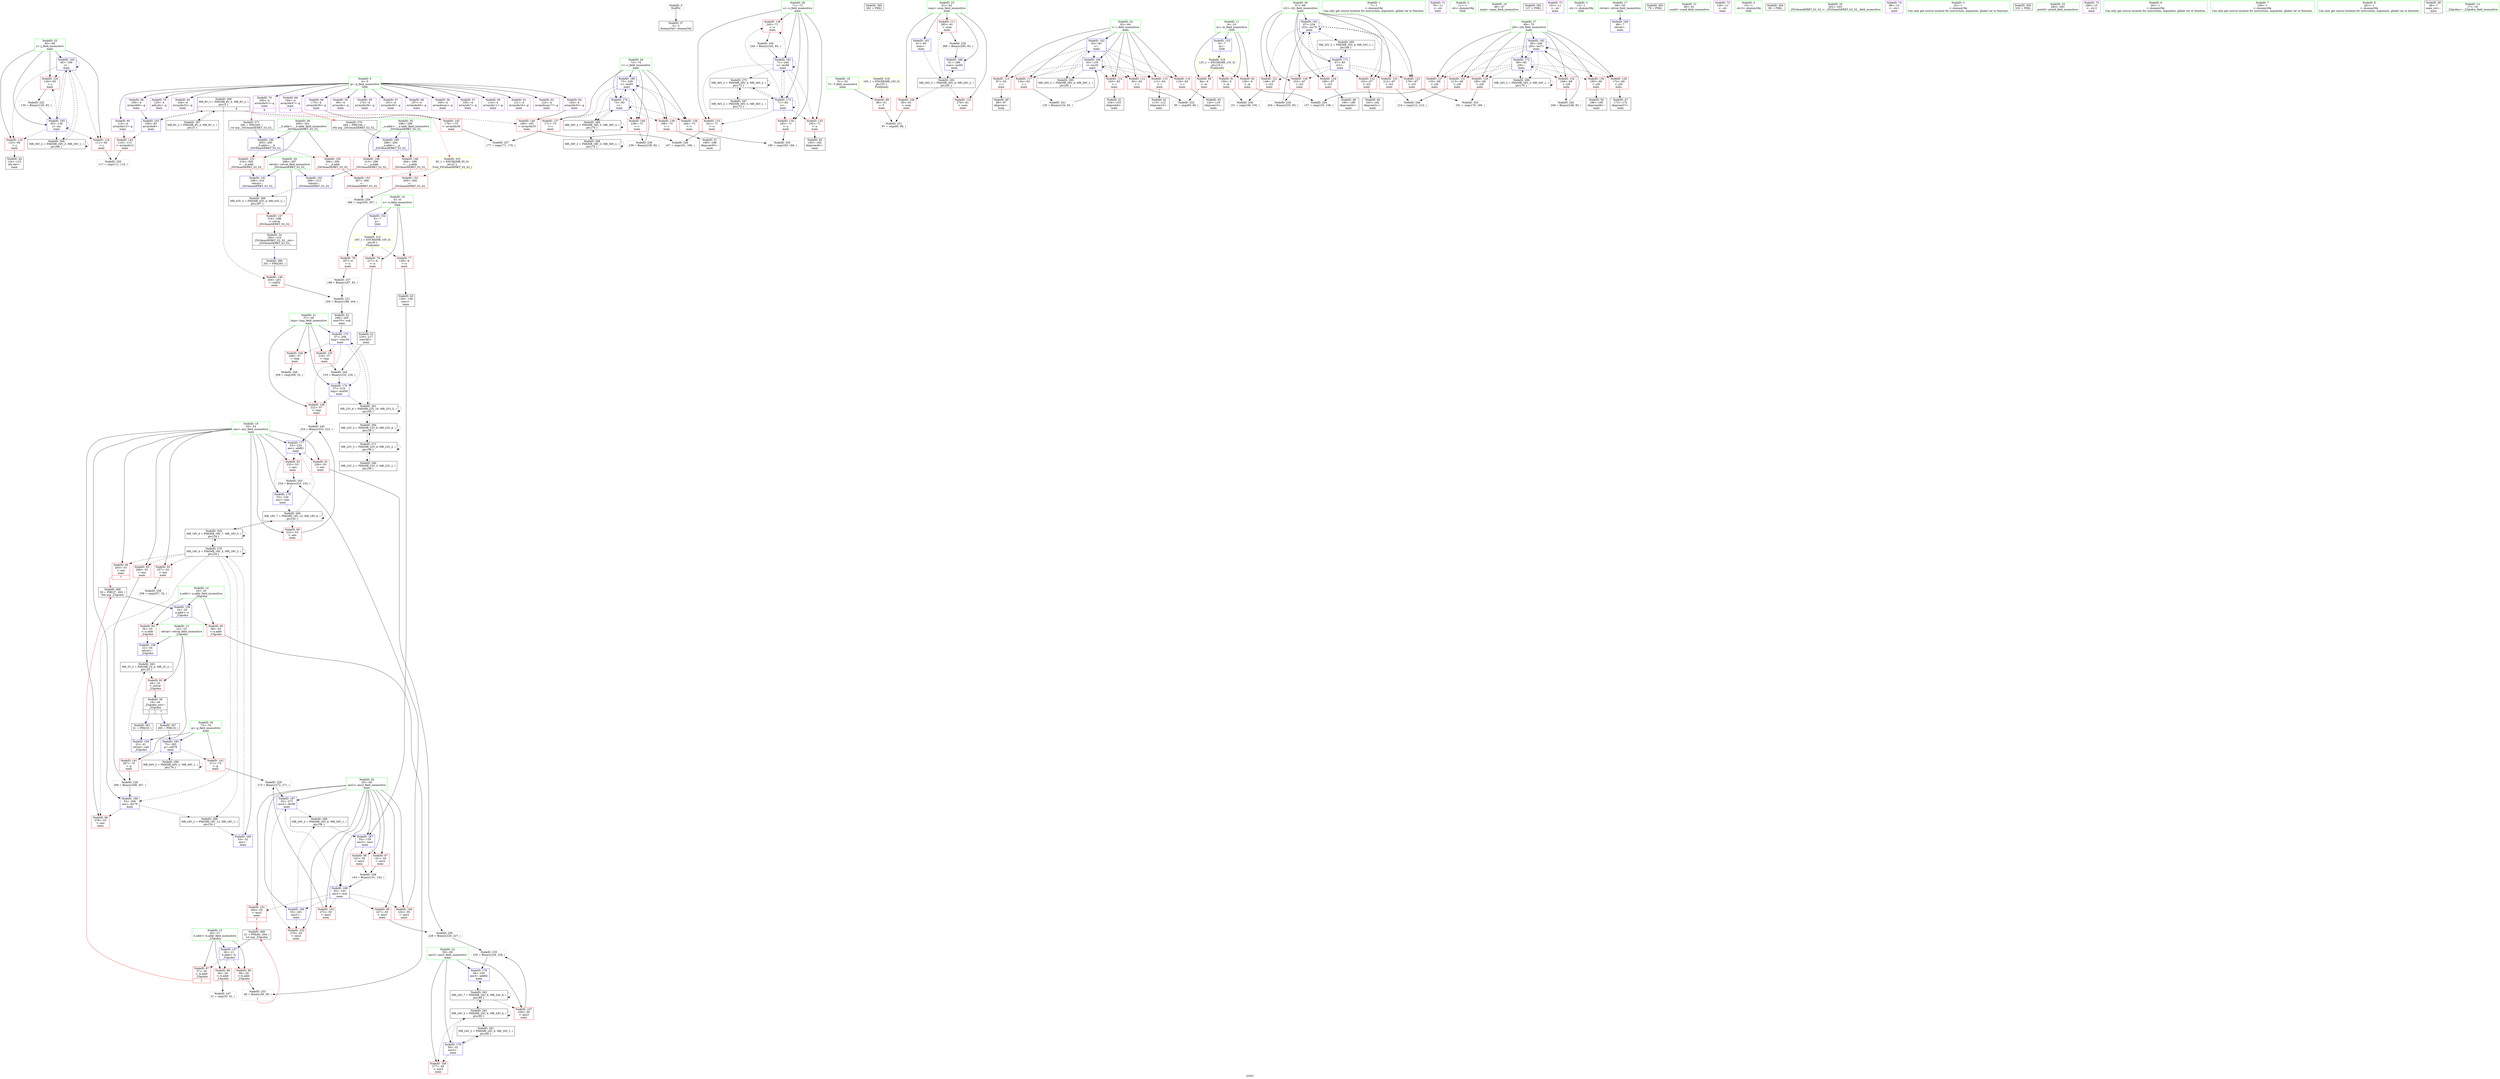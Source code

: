 digraph "SVFG" {
	label="SVFG";

	Node0x560b7581a4a0 [shape=record,color=grey,label="{NodeID: 0\nNullPtr}"];
	Node0x560b7581a4a0 -> Node0x560b75843ce0[style=solid];
	Node0x560b7584d150 [shape=record,color=blue,label="{NodeID: 180\n73\<--239\nv\<--inc65\nmain\n}"];
	Node0x560b7584d150 -> Node0x560b7584ae60[style=dashed];
	Node0x560b7584d150 -> Node0x560b7584af30[style=dashed];
	Node0x560b7584d150 -> Node0x560b7584b000[style=dashed];
	Node0x560b7584d150 -> Node0x560b7584b0d0[style=dashed];
	Node0x560b7584d150 -> Node0x560b7584cc70[style=dashed];
	Node0x560b7584d150 -> Node0x560b7584d150[style=dashed];
	Node0x560b7584d150 -> Node0x560b75866ab0[style=dashed];
	Node0x560b758446a0 [shape=record,color=red,label="{NodeID: 97\n141\<--55\n\<--ans2\nmain\n}"];
	Node0x560b758446a0 -> Node0x560b75851ae0[style=solid];
	Node0x560b7582bb90 [shape=record,color=green,label="{NodeID: 14\n24\<--25\na.addr\<--a.addr_field_insensitive\n_Z3gcdxx\n}"];
	Node0x560b7582bb90 -> Node0x560b75847330[style=solid];
	Node0x560b7582bb90 -> Node0x560b75847400[style=solid];
	Node0x560b7582bb90 -> Node0x560b7584bdd0[style=solid];
	Node0x560b75592e50 [shape=record,color=black,label="{NodeID: 360\n281 = PHI()\n}"];
	Node0x560b75845200 [shape=record,color=red,label="{NodeID: 111\n285\<--61\n\<--num\nmain\n}"];
	Node0x560b75845200 -> Node0x560b75850ee0[style=solid];
	Node0x560b75843610 [shape=record,color=green,label="{NodeID: 28\n71\<--72\nu\<--u_field_insensitive\nmain\n}"];
	Node0x560b75843610 -> Node0x560b7584ab20[style=solid];
	Node0x560b75843610 -> Node0x560b7584abf0[style=solid];
	Node0x560b75843610 -> Node0x560b7584acc0[style=solid];
	Node0x560b75843610 -> Node0x560b7584ad90[style=solid];
	Node0x560b75843610 -> Node0x560b7584cba0[style=solid];
	Node0x560b75843610 -> Node0x560b7584d220[style=solid];
	Node0x560b758683b0 [shape=record,color=black,label="{NodeID: 291\nMR_24V_2 = PHI(MR_24V_4, MR_24V_1, )\npts\{60 \}\n}"];
	Node0x560b758683b0 -> Node0x560b7584c930[style=dashed];
	Node0x560b7584a4a0 [shape=record,color=red,label="{NodeID: 125\n212\<--67\n\<--i22\nmain\n}"];
	Node0x560b7584a4a0 -> Node0x560b758526e0[style=solid];
	Node0x560b758440f0 [shape=record,color=black,label="{NodeID: 42\n113\<--112\nidxprom10\<--\nmain\n}"];
	Node0x560b7584b000 [shape=record,color=red,label="{NodeID: 139\n198\<--73\n\<--v\nmain\n}"];
	Node0x560b7584b000 -> Node0x560b75845860[style=solid];
	Node0x560b75845c70 [shape=record,color=purple,label="{NodeID: 56\n100\<--4\narraydecay\<--g\nmain\n}"];
	Node0x560b758517e0 [shape=record,color=grey,label="{NodeID: 236\n228 = Binary(226, 227, )\n}"];
	Node0x560b758517e0 -> Node0x560b75851660[style=solid];
	Node0x560b7584bb60 [shape=record,color=red,label="{NodeID: 153\n307\<--306\n\<--\n_ZSt3maxIiERKT_S2_S2_\n}"];
	Node0x560b7584bb60 -> Node0x560b758494c0[style=solid];
	Node0x560b758467d0 [shape=record,color=purple,label="{NodeID: 70\n200\<--4\narrayidx51\<--g\nmain\n|{<s0>6}}"];
	Node0x560b758467d0:s0 -> Node0x560b75885880[style=solid,color=red];
	Node0x560b75870d90 [shape=record,color=yellow,style=double,label="{NodeID: 333\n8V_1 = ENCHI(MR_8V_0)\npts\{5 \}\nFun[_ZSt3maxIiERKT_S2_S2_]}"];
	Node0x560b75870d90 -> Node0x560b7584ba90[style=dashed];
	Node0x560b75870d90 -> Node0x560b7584bb60[style=dashed];
	Node0x560b75852ce0 [shape=record,color=grey,label="{NodeID: 250\n117 = cmp(111, 116, )\n}"];
	Node0x560b7584c6c0 [shape=record,color=blue,label="{NodeID: 167\n55\<--139\nans2\<--conv\nmain\n}"];
	Node0x560b7584c6c0 -> Node0x560b758446a0[style=dashed];
	Node0x560b7584c6c0 -> Node0x560b75844770[style=dashed];
	Node0x560b7584c6c0 -> Node0x560b7584c790[style=dashed];
	Node0x560b75847330 [shape=record,color=red,label="{NodeID: 84\n34\<--24\n\<--a.addr\n_Z3gcdxx\n}"];
	Node0x560b75847330 -> Node0x560b7584bf70[style=solid];
	Node0x560b7582bdd0 [shape=record,color=green,label="{NodeID: 1\n7\<--1\n\<--dummyObj\nCan only get source location for instruction, argument, global var or function.}"];
	Node0x560b7584d220 [shape=record,color=blue,label="{NodeID: 181\n71\<--244\nu\<--inc68\nmain\n}"];
	Node0x560b7584d220 -> Node0x560b7584ab20[style=dashed];
	Node0x560b7584d220 -> Node0x560b7584abf0[style=dashed];
	Node0x560b7584d220 -> Node0x560b7584acc0[style=dashed];
	Node0x560b7584d220 -> Node0x560b7584ad90[style=dashed];
	Node0x560b7584d220 -> Node0x560b7584cba0[style=dashed];
	Node0x560b7584d220 -> Node0x560b7584d220[style=dashed];
	Node0x560b7584d220 -> Node0x560b758633b0[style=dashed];
	Node0x560b75844770 [shape=record,color=red,label="{NodeID: 98\n142\<--55\n\<--ans2\nmain\n}"];
	Node0x560b75844770 -> Node0x560b75851ae0[style=solid];
	Node0x560b7582d5f0 [shape=record,color=green,label="{NodeID: 15\n26\<--27\nb.addr\<--b.addr_field_insensitive\n_Z3gcdxx\n}"];
	Node0x560b7582d5f0 -> Node0x560b758474d0[style=solid];
	Node0x560b7582d5f0 -> Node0x560b758475a0[style=solid];
	Node0x560b7582d5f0 -> Node0x560b75847670[style=solid];
	Node0x560b7582d5f0 -> Node0x560b7584bea0[style=solid];
	Node0x560b75884bb0 [shape=record,color=black,label="{NodeID: 361\n41 = PHI(19, )\n}"];
	Node0x560b75884bb0 -> Node0x560b7584c040[style=solid];
	Node0x560b758452d0 [shape=record,color=red,label="{NodeID: 112\n93\<--63\n\<--i\nmain\n}"];
	Node0x560b758452d0 -> Node0x560b75852fe0[style=solid];
	Node0x560b758436a0 [shape=record,color=green,label="{NodeID: 29\n73\<--74\nv\<--v_field_insensitive\nmain\n}"];
	Node0x560b758436a0 -> Node0x560b7584ae60[style=solid];
	Node0x560b758436a0 -> Node0x560b7584af30[style=solid];
	Node0x560b758436a0 -> Node0x560b7584b000[style=solid];
	Node0x560b758436a0 -> Node0x560b7584b0d0[style=solid];
	Node0x560b758436a0 -> Node0x560b7584cc70[style=solid];
	Node0x560b758436a0 -> Node0x560b7584d150[style=solid];
	Node0x560b758688b0 [shape=record,color=black,label="{NodeID: 292\nMR_26V_3 = PHI(MR_26V_4, MR_26V_2, )\npts\{62 \}\n}"];
	Node0x560b758688b0 -> Node0x560b75845060[style=dashed];
	Node0x560b758688b0 -> Node0x560b75845130[style=dashed];
	Node0x560b758688b0 -> Node0x560b75845200[style=dashed];
	Node0x560b758688b0 -> Node0x560b7584d7d0[style=dashed];
	Node0x560b7584a570 [shape=record,color=red,label="{NodeID: 126\n253\<--67\n\<--i22\nmain\n}"];
	Node0x560b7584a570 -> Node0x560b758514e0[style=solid];
	Node0x560b758441c0 [shape=record,color=black,label="{NodeID: 43\n120\<--119\nidxprom15\<--\nmain\n}"];
	Node0x560b7584b0d0 [shape=record,color=red,label="{NodeID: 140\n238\<--73\n\<--v\nmain\n}"];
	Node0x560b7584b0d0 -> Node0x560b75851c60[style=solid];
	Node0x560b75845d40 [shape=record,color=purple,label="{NodeID: 57\n105\<--4\narrayidx7\<--g\nmain\n}"];
	Node0x560b75851960 [shape=record,color=grey,label="{NodeID: 237\n188 = Binary(187, 83, )\n}"];
	Node0x560b75851960 -> Node0x560b75851060[style=solid];
	Node0x560b7584bc30 [shape=record,color=blue,label="{NodeID: 154\n6\<--7\nn\<--\nGlob }"];
	Node0x560b7584bc30 -> Node0x560b7586f5a0[style=dashed];
	Node0x560b758468a0 [shape=record,color=purple,label="{NodeID: 71\n78\<--11\n\<--.str\nmain\n}"];
	Node0x560b75852e60 [shape=record,color=grey,label="{NodeID: 251\n87 = cmp(85, 86, )\n}"];
	Node0x560b7584c790 [shape=record,color=blue,label="{NodeID: 168\n55\<--143\nans2\<--mul\nmain\n}"];
	Node0x560b7584c790 -> Node0x560b75844840[style=dashed];
	Node0x560b7584c790 -> Node0x560b75844910[style=dashed];
	Node0x560b7584c790 -> Node0x560b758449e0[style=dashed];
	Node0x560b7584c790 -> Node0x560b75844ab0[style=dashed];
	Node0x560b7584c790 -> Node0x560b7584d490[style=dashed];
	Node0x560b7584c790 -> Node0x560b7584d700[style=dashed];
	Node0x560b75847400 [shape=record,color=red,label="{NodeID: 85\n38\<--24\n\<--a.addr\n_Z3gcdxx\n}"];
	Node0x560b75847400 -> Node0x560b75851360[style=solid];
	Node0x560b7582cf00 [shape=record,color=green,label="{NodeID: 2\n11\<--1\n.str\<--dummyObj\nGlob }"];
	Node0x560b7585fdb0 [shape=record,color=black,label="{NodeID: 265\nMR_2V_3 = PHI(MR_2V_4, MR_2V_2, )\npts\{23 \}\n}"];
	Node0x560b7585fdb0 -> Node0x560b75847260[style=dashed];
	Node0x560b7584d2f0 [shape=record,color=blue,label="{NodeID: 182\n69\<--249\nj26\<--inc71\nmain\n}"];
	Node0x560b7584d2f0 -> Node0x560b7584a640[style=dashed];
	Node0x560b7584d2f0 -> Node0x560b7584a710[style=dashed];
	Node0x560b7584d2f0 -> Node0x560b7584a7e0[style=dashed];
	Node0x560b7584d2f0 -> Node0x560b7584a8b0[style=dashed];
	Node0x560b7584d2f0 -> Node0x560b7584a980[style=dashed];
	Node0x560b7584d2f0 -> Node0x560b7584aa50[style=dashed];
	Node0x560b7584d2f0 -> Node0x560b7584cad0[style=dashed];
	Node0x560b7584d2f0 -> Node0x560b7584d2f0[style=dashed];
	Node0x560b7584d2f0 -> Node0x560b75869cb0[style=dashed];
	Node0x560b75844840 [shape=record,color=red,label="{NodeID: 99\n227\<--55\n\<--ans2\nmain\n}"];
	Node0x560b75844840 -> Node0x560b758517e0[style=solid];
	Node0x560b7582d6c0 [shape=record,color=green,label="{NodeID: 16\n46\<--47\nmain\<--main_field_insensitive\n}"];
	Node0x560b75884da0 [shape=record,color=black,label="{NodeID: 362\n127 = PHI()\n}"];
	Node0x560b758453a0 [shape=record,color=red,label="{NodeID: 113\n97\<--63\n\<--i\nmain\n}"];
	Node0x560b758453a0 -> Node0x560b75843f50[style=solid];
	Node0x560b75843730 [shape=record,color=green,label="{NodeID: 30\n75\<--76\ng\<--g_field_insensitive\nmain\n}"];
	Node0x560b75843730 -> Node0x560b7584b1a0[style=solid];
	Node0x560b75843730 -> Node0x560b7584b270[style=solid];
	Node0x560b75843730 -> Node0x560b7584d560[style=solid];
	Node0x560b75868db0 [shape=record,color=black,label="{NodeID: 293\nMR_28V_2 = PHI(MR_28V_4, MR_28V_1, )\npts\{64 \}\n}"];
	Node0x560b75868db0 -> Node0x560b7584c2b0[style=dashed];
	Node0x560b7584a640 [shape=record,color=red,label="{NodeID: 127\n155\<--69\n\<--j26\nmain\n}"];
	Node0x560b7584a640 -> Node0x560b75848d40[style=solid];
	Node0x560b75844290 [shape=record,color=black,label="{NodeID: 44\n124\<--123\nidx.ext\<--\nmain\n}"];
	Node0x560b7584b1a0 [shape=record,color=red,label="{NodeID: 141\n267\<--75\n\<--g\nmain\n}"];
	Node0x560b7584b1a0 -> Node0x560b75850be0[style=solid];
	Node0x560b75845e10 [shape=record,color=purple,label="{NodeID: 58\n106\<--4\narrayidx8\<--g\nmain\n}"];
	Node0x560b75845e10 -> Node0x560b7584c380[style=solid];
	Node0x560b75851ae0 [shape=record,color=grey,label="{NodeID: 238\n143 = Binary(141, 142, )\n}"];
	Node0x560b75851ae0 -> Node0x560b7584c790[style=solid];
	Node0x560b7584bd00 [shape=record,color=blue,label="{NodeID: 155\n9\<--7\nm\<--\nGlob }"];
	Node0x560b7584bd00 -> Node0x560b7586f680[style=dashed];
	Node0x560b75846970 [shape=record,color=purple,label="{NodeID: 72\n101\<--11\n\<--.str\nmain\n}"];
	Node0x560b75852fe0 [shape=record,color=grey,label="{NodeID: 252\n95 = cmp(93, 94, )\n}"];
	Node0x560b7584c860 [shape=record,color=blue,label="{NodeID: 169\n53\<--32\nans\<--\nmain\n}"];
	Node0x560b7584c860 -> Node0x560b758616b0[style=dashed];
	Node0x560b758474d0 [shape=record,color=red,label="{NodeID: 86\n30\<--26\n\<--b.addr\n_Z3gcdxx\n}"];
	Node0x560b758474d0 -> Node0x560b75852860[style=solid];
	Node0x560b7582b7f0 [shape=record,color=green,label="{NodeID: 3\n13\<--1\n.str.1\<--dummyObj\nGlob }"];
	Node0x560b758602b0 [shape=record,color=black,label="{NodeID: 266\nMR_43V_3 = PHI(MR_43V_4, MR_43V_2, )\npts\{297 \}\n}"];
	Node0x560b758602b0 -> Node0x560b7584b680[style=dashed];
	Node0x560b7584d3c0 [shape=record,color=blue,label="{NodeID: 183\n67\<--254\ni22\<--inc74\nmain\n}"];
	Node0x560b7584d3c0 -> Node0x560b7584a160[style=dashed];
	Node0x560b7584d3c0 -> Node0x560b7584a230[style=dashed];
	Node0x560b7584d3c0 -> Node0x560b7584a300[style=dashed];
	Node0x560b7584d3c0 -> Node0x560b7584a3d0[style=dashed];
	Node0x560b7584d3c0 -> Node0x560b7584a4a0[style=dashed];
	Node0x560b7584d3c0 -> Node0x560b7584a570[style=dashed];
	Node0x560b7584d3c0 -> Node0x560b7584d3c0[style=dashed];
	Node0x560b7584d3c0 -> Node0x560b758697b0[style=dashed];
	Node0x560b75844910 [shape=record,color=red,label="{NodeID: 100\n232\<--55\n\<--ans2\nmain\n}"];
	Node0x560b75844910 -> Node0x560b75852260[style=solid];
	Node0x560b7582d790 [shape=record,color=green,label="{NodeID: 17\n49\<--50\nretval\<--retval_field_insensitive\nmain\n}"];
	Node0x560b7582d790 -> Node0x560b7584c110[style=solid];
	Node0x560b75884e70 [shape=record,color=black,label="{NodeID: 363\n79 = PHI()\n}"];
	Node0x560b75845470 [shape=record,color=red,label="{NodeID: 114\n103\<--63\n\<--i\nmain\n}"];
	Node0x560b75845470 -> Node0x560b75844020[style=solid];
	Node0x560b75843800 [shape=record,color=green,label="{NodeID: 31\n80\<--81\nscanf\<--scanf_field_insensitive\n}"];
	Node0x560b758692b0 [shape=record,color=black,label="{NodeID: 294\nMR_30V_2 = PHI(MR_30V_3, MR_30V_1, )\npts\{66 \}\n}"];
	Node0x560b758692b0 -> Node0x560b7584c450[style=dashed];
	Node0x560b758692b0 -> Node0x560b758692b0[style=dashed];
	Node0x560b7584a710 [shape=record,color=red,label="{NodeID: 128\n172\<--69\n\<--j26\nmain\n}"];
	Node0x560b7584a710 -> Node0x560b75844500[style=solid];
	Node0x560b75844360 [shape=record,color=black,label="{NodeID: 45\n139\<--138\nconv\<--\nmain\n}"];
	Node0x560b75844360 -> Node0x560b7584c6c0[style=solid];
	Node0x560b7586d8b0 [shape=record,color=black,label="{NodeID: 308\nMR_8V_3 = PHI(MR_8V_4, MR_8V_2, )\npts\{5 \}\n|{|<s5>6}}"];
	Node0x560b7586d8b0 -> Node0x560b7584b410[style=dashed];
	Node0x560b7586d8b0 -> Node0x560b7584b4e0[style=dashed];
	Node0x560b7586d8b0 -> Node0x560b7584b5b0[style=dashed];
	Node0x560b7586d8b0 -> Node0x560b7584c380[style=dashed];
	Node0x560b7586d8b0 -> Node0x560b75866fb0[style=dashed];
	Node0x560b7586d8b0:s5 -> Node0x560b75870d90[style=dashed,color=red];
	Node0x560b7584b270 [shape=record,color=red,label="{NodeID: 142\n271\<--75\n\<--g\nmain\n}"];
	Node0x560b7584b270 -> Node0x560b75850d60[style=solid];
	Node0x560b75845ee0 [shape=record,color=purple,label="{NodeID: 59\n114\<--4\narrayidx11\<--g\nmain\n}"];
	Node0x560b75851c60 [shape=record,color=grey,label="{NodeID: 239\n239 = Binary(238, 83, )\n}"];
	Node0x560b75851c60 -> Node0x560b7584d150[style=solid];
	Node0x560b7584bdd0 [shape=record,color=blue,label="{NodeID: 156\n24\<--20\na.addr\<--a\n_Z3gcdxx\n}"];
	Node0x560b7584bdd0 -> Node0x560b75847330[style=dashed];
	Node0x560b7584bdd0 -> Node0x560b75847400[style=dashed];
	Node0x560b75846a40 [shape=record,color=purple,label="{NodeID: 73\n126\<--11\n\<--.str\nmain\n}"];
	Node0x560b75853160 [shape=record,color=grey,label="{NodeID: 253\n181 = cmp(179, 180, )\n}"];
	Node0x560b7584c930 [shape=record,color=blue,label="{NodeID: 170\n59\<--32\nans3\<--\nmain\n}"];
	Node0x560b7584c930 -> Node0x560b75844f90[style=dashed];
	Node0x560b7584c930 -> Node0x560b75865bb0[style=dashed];
	Node0x560b7584c930 -> Node0x560b758683b0[style=dashed];
	Node0x560b758475a0 [shape=record,color=red,label="{NodeID: 87\n37\<--26\n\<--b.addr\n_Z3gcdxx\n|{<s0>1}}"];
	Node0x560b758475a0:s0 -> Node0x560b758853e0[style=solid,color=red];
	Node0x560b7582be90 [shape=record,color=green,label="{NodeID: 4\n15\<--1\n.str.2\<--dummyObj\nGlob }"];
	Node0x560b7584d490 [shape=record,color=blue,label="{NodeID: 184\n55\<--261\nans2\<--\nmain\n}"];
	Node0x560b7584d490 -> Node0x560b75844b80[style=dashed];
	Node0x560b7584d490 -> Node0x560b758679b0[style=dashed];
	Node0x560b758449e0 [shape=record,color=red,label="{NodeID: 101\n264\<--55\n\<--ans2\nmain\n|{<s0>7}}"];
	Node0x560b758449e0:s0 -> Node0x560b758855f0[style=solid,color=red];
	Node0x560b7582e190 [shape=record,color=green,label="{NodeID: 18\n51\<--52\nT\<--T_field_insensitive\nmain\n}"];
	Node0x560b7582e190 -> Node0x560b75847740[style=solid];
	Node0x560b75884f40 [shape=record,color=black,label="{NodeID: 364\n90 = PHI()\n}"];
	Node0x560b75845540 [shape=record,color=red,label="{NodeID: 115\n112\<--63\n\<--i\nmain\n}"];
	Node0x560b75845540 -> Node0x560b758440f0[style=solid];
	Node0x560b758438d0 [shape=record,color=green,label="{NodeID: 32\n202\<--203\n_ZSt3maxIiERKT_S2_S2_\<--_ZSt3maxIiERKT_S2_S2__field_insensitive\n}"];
	Node0x560b758697b0 [shape=record,color=black,label="{NodeID: 295\nMR_32V_2 = PHI(MR_32V_4, MR_32V_1, )\npts\{68 \}\n}"];
	Node0x560b758697b0 -> Node0x560b7584ca00[style=dashed];
	Node0x560b7584a7e0 [shape=record,color=red,label="{NodeID: 129\n180\<--69\n\<--j26\nmain\n}"];
	Node0x560b7584a7e0 -> Node0x560b75853160[style=solid];
	Node0x560b75844430 [shape=record,color=black,label="{NodeID: 46\n163\<--162\nidxprom31\<--\nmain\n}"];
	Node0x560b7584b340 [shape=record,color=red,label="{NodeID: 143\n116\<--115\n\<--arrayidx12\nmain\n}"];
	Node0x560b7584b340 -> Node0x560b75852ce0[style=solid];
	Node0x560b75845fb0 [shape=record,color=purple,label="{NodeID: 60\n115\<--4\narrayidx12\<--g\nmain\n}"];
	Node0x560b75845fb0 -> Node0x560b7584b340[style=solid];
	Node0x560b75851de0 [shape=record,color=grey,label="{NodeID: 240\n244 = Binary(243, 83, )\n}"];
	Node0x560b75851de0 -> Node0x560b7584d220[style=solid];
	Node0x560b7584bea0 [shape=record,color=blue,label="{NodeID: 157\n26\<--21\nb.addr\<--b\n_Z3gcdxx\n}"];
	Node0x560b7584bea0 -> Node0x560b758474d0[style=dashed];
	Node0x560b7584bea0 -> Node0x560b758475a0[style=dashed];
	Node0x560b7584bea0 -> Node0x560b75847670[style=dashed];
	Node0x560b75846b10 [shape=record,color=purple,label="{NodeID: 74\n89\<--13\n\<--.str.1\nmain\n}"];
	Node0x560b75848d40 [shape=record,color=grey,label="{NodeID: 254\n157 = cmp(155, 156, )\n}"];
	Node0x560b7584ca00 [shape=record,color=blue,label="{NodeID: 171\n67\<--83\ni22\<--\nmain\n}"];
	Node0x560b7584ca00 -> Node0x560b7584a160[style=dashed];
	Node0x560b7584ca00 -> Node0x560b7584a230[style=dashed];
	Node0x560b7584ca00 -> Node0x560b7584a300[style=dashed];
	Node0x560b7584ca00 -> Node0x560b7584a3d0[style=dashed];
	Node0x560b7584ca00 -> Node0x560b7584a4a0[style=dashed];
	Node0x560b7584ca00 -> Node0x560b7584a570[style=dashed];
	Node0x560b7584ca00 -> Node0x560b7584d3c0[style=dashed];
	Node0x560b7584ca00 -> Node0x560b758697b0[style=dashed];
	Node0x560b75847670 [shape=record,color=red,label="{NodeID: 88\n39\<--26\n\<--b.addr\n_Z3gcdxx\n}"];
	Node0x560b75847670 -> Node0x560b75851360[style=solid];
	Node0x560b7582bf20 [shape=record,color=green,label="{NodeID: 5\n32\<--1\n\<--dummyObj\nCan only get source location for instruction, argument, global var or function.}"];
	Node0x560b7584d560 [shape=record,color=blue,label="{NodeID: 185\n75\<--265\ng\<--call78\nmain\n}"];
	Node0x560b7584d560 -> Node0x560b7584b1a0[style=dashed];
	Node0x560b7584d560 -> Node0x560b7584b270[style=dashed];
	Node0x560b7584d560 -> Node0x560b7586abb0[style=dashed];
	Node0x560b75844ab0 [shape=record,color=red,label="{NodeID: 102\n272\<--55\n\<--ans2\nmain\n}"];
	Node0x560b75844ab0 -> Node0x560b75850d60[style=solid];
	Node0x560b7582e260 [shape=record,color=green,label="{NodeID: 19\n53\<--54\nans\<--ans_field_insensitive\nmain\n}"];
	Node0x560b7582e260 -> Node0x560b75847810[style=solid];
	Node0x560b7582e260 -> Node0x560b758478e0[style=solid];
	Node0x560b7582e260 -> Node0x560b758479b0[style=solid];
	Node0x560b7582e260 -> Node0x560b75847a80[style=solid];
	Node0x560b7582e260 -> Node0x560b75847b50[style=solid];
	Node0x560b7582e260 -> Node0x560b75847c20[style=solid];
	Node0x560b7582e260 -> Node0x560b758445d0[style=solid];
	Node0x560b7582e260 -> Node0x560b7584c860[style=solid];
	Node0x560b7582e260 -> Node0x560b7584cee0[style=solid];
	Node0x560b7582e260 -> Node0x560b7584d080[style=solid];
	Node0x560b7582e260 -> Node0x560b7584d630[style=solid];
	Node0x560b75885010 [shape=record,color=black,label="{NodeID: 365\n102 = PHI()\n}"];
	Node0x560b75849d50 [shape=record,color=red,label="{NodeID: 116\n119\<--63\n\<--i\nmain\n}"];
	Node0x560b75849d50 -> Node0x560b758441c0[style=solid];
	Node0x560b758439a0 [shape=record,color=green,label="{NodeID: 33\n282\<--283\nprintf\<--printf_field_insensitive\n}"];
	Node0x560b75869cb0 [shape=record,color=black,label="{NodeID: 296\nMR_34V_2 = PHI(MR_34V_3, MR_34V_1, )\npts\{70 \}\n}"];
	Node0x560b75869cb0 -> Node0x560b7584cad0[style=dashed];
	Node0x560b75869cb0 -> Node0x560b75869cb0[style=dashed];
	Node0x560b7584a8b0 [shape=record,color=red,label="{NodeID: 130\n195\<--69\n\<--j26\nmain\n}"];
	Node0x560b7584a8b0 -> Node0x560b75845790[style=solid];
	Node0x560b75844500 [shape=record,color=black,label="{NodeID: 47\n173\<--172\nidxprom37\<--\nmain\n}"];
	Node0x560b7584b410 [shape=record,color=red,label="{NodeID: 144\n166\<--165\n\<--arrayidx33\nmain\n}"];
	Node0x560b7584b410 -> Node0x560b75852b60[style=solid];
	Node0x560b75846080 [shape=record,color=purple,label="{NodeID: 61\n121\<--4\narrayidx16\<--g\nmain\n}"];
	Node0x560b75851f60 [shape=record,color=grey,label="{NodeID: 241\n135 = Binary(134, 83, )\n}"];
	Node0x560b75851f60 -> Node0x560b7584c5f0[style=solid];
	Node0x560b7584bf70 [shape=record,color=blue,label="{NodeID: 158\n22\<--34\nretval\<--\n_Z3gcdxx\n}"];
	Node0x560b7584bf70 -> Node0x560b7585fdb0[style=dashed];
	Node0x560b75846be0 [shape=record,color=purple,label="{NodeID: 75\n280\<--15\n\<--.str.2\nmain\n}"];
	Node0x560b75848ec0 [shape=record,color=grey,label="{NodeID: 255\n185 = cmp(183, 184, )\n}"];
	Node0x560b7584cad0 [shape=record,color=blue,label="{NodeID: 172\n69\<--83\nj26\<--\nmain\n}"];
	Node0x560b7584cad0 -> Node0x560b7584a640[style=dashed];
	Node0x560b7584cad0 -> Node0x560b7584a710[style=dashed];
	Node0x560b7584cad0 -> Node0x560b7584a7e0[style=dashed];
	Node0x560b7584cad0 -> Node0x560b7584a8b0[style=dashed];
	Node0x560b7584cad0 -> Node0x560b7584a980[style=dashed];
	Node0x560b7584cad0 -> Node0x560b7584aa50[style=dashed];
	Node0x560b7584cad0 -> Node0x560b7584cad0[style=dashed];
	Node0x560b7584cad0 -> Node0x560b7584d2f0[style=dashed];
	Node0x560b7584cad0 -> Node0x560b75869cb0[style=dashed];
	Node0x560b75847740 [shape=record,color=red,label="{NodeID: 89\n86\<--51\n\<--T\nmain\n}"];
	Node0x560b75847740 -> Node0x560b75852e60[style=solid];
	Node0x560b7582eb40 [shape=record,color=green,label="{NodeID: 6\n83\<--1\n\<--dummyObj\nCan only get source location for instruction, argument, global var or function.}"];
	Node0x560b7584d630 [shape=record,color=blue,label="{NodeID: 186\n53\<--269\nans\<--div79\nmain\n}"];
	Node0x560b7584d630 -> Node0x560b758445d0[style=dashed];
	Node0x560b7584d630 -> Node0x560b758674b0[style=dashed];
	Node0x560b75844b80 [shape=record,color=red,label="{NodeID: 103\n279\<--55\n\<--ans2\nmain\n}"];
	Node0x560b7582e330 [shape=record,color=green,label="{NodeID: 20\n55\<--56\nans2\<--ans2_field_insensitive\nmain\n}"];
	Node0x560b7582e330 -> Node0x560b758446a0[style=solid];
	Node0x560b7582e330 -> Node0x560b75844770[style=solid];
	Node0x560b7582e330 -> Node0x560b75844840[style=solid];
	Node0x560b7582e330 -> Node0x560b75844910[style=solid];
	Node0x560b7582e330 -> Node0x560b758449e0[style=solid];
	Node0x560b7582e330 -> Node0x560b75844ab0[style=solid];
	Node0x560b7582e330 -> Node0x560b75844b80[style=solid];
	Node0x560b7582e330 -> Node0x560b7584c6c0[style=solid];
	Node0x560b7582e330 -> Node0x560b7584c790[style=solid];
	Node0x560b7582e330 -> Node0x560b7584d490[style=solid];
	Node0x560b7582e330 -> Node0x560b7584d700[style=solid];
	Node0x560b758850e0 [shape=record,color=black,label="{NodeID: 366\n201 = PHI(293, )\n}"];
	Node0x560b758850e0 -> Node0x560b7584b5b0[style=solid];
	Node0x560b75865bb0 [shape=record,color=black,label="{NodeID: 283\nMR_24V_5 = PHI(MR_24V_6, MR_24V_4, )\npts\{60 \}\n}"];
	Node0x560b75865bb0 -> Node0x560b75844f90[style=dashed];
	Node0x560b75865bb0 -> Node0x560b7585eeb0[style=dashed];
	Node0x560b75865bb0 -> Node0x560b75865bb0[style=dashed];
	Node0x560b75865bb0 -> Node0x560b758683b0[style=dashed];
	Node0x560b75849e20 [shape=record,color=red,label="{NodeID: 117\n134\<--63\n\<--i\nmain\n}"];
	Node0x560b75849e20 -> Node0x560b75851f60[style=solid];
	Node0x560b75843a70 [shape=record,color=green,label="{NodeID: 34\n296\<--297\nretval\<--retval_field_insensitive\n_ZSt3maxIiERKT_S2_S2_\n}"];
	Node0x560b75843a70 -> Node0x560b7584b680[style=solid];
	Node0x560b75843a70 -> Node0x560b7584da40[style=solid];
	Node0x560b75843a70 -> Node0x560b75847cf0[style=solid];
	Node0x560b7586a1b0 [shape=record,color=black,label="{NodeID: 297\nMR_36V_2 = PHI(MR_36V_3, MR_36V_1, )\npts\{72 \}\n}"];
	Node0x560b7586a1b0 -> Node0x560b758633b0[style=dashed];
	Node0x560b7584a980 [shape=record,color=red,label="{NodeID: 131\n213\<--69\n\<--j26\nmain\n}"];
	Node0x560b7584a980 -> Node0x560b758526e0[style=solid];
	Node0x560b758455f0 [shape=record,color=black,label="{NodeID: 48\n190\<--189\nidxprom44\<--\nmain\n}"];
	Node0x560b75850be0 [shape=record,color=grey,label="{NodeID: 228\n269 = Binary(268, 267, )\n}"];
	Node0x560b75850be0 -> Node0x560b7584d630[style=solid];
	Node0x560b7584b4e0 [shape=record,color=red,label="{NodeID: 145\n176\<--175\n\<--arrayidx39\nmain\n}"];
	Node0x560b7584b4e0 -> Node0x560b758491c0[style=solid];
	Node0x560b75846150 [shape=record,color=purple,label="{NodeID: 62\n122\<--4\narraydecay17\<--g\nmain\n}"];
	Node0x560b758520e0 [shape=record,color=grey,label="{NodeID: 242\n249 = Binary(248, 83, )\n}"];
	Node0x560b758520e0 -> Node0x560b7584d2f0[style=solid];
	Node0x560b7584c040 [shape=record,color=blue,label="{NodeID: 159\n22\<--41\nretval\<--call\n_Z3gcdxx\n}"];
	Node0x560b7584c040 -> Node0x560b7585fdb0[style=dashed];
	Node0x560b75846cb0 [shape=record,color=purple,label="{NodeID: 76\n125\<--4\nadd.ptr\<--g\nmain\n}"];
	Node0x560b75849040 [shape=record,color=grey,label="{NodeID: 256\n151 = cmp(149, 150, )\n}"];
	Node0x560b7584cba0 [shape=record,color=blue,label="{NodeID: 173\n71\<--83\nu\<--\nmain\n}"];
	Node0x560b7584cba0 -> Node0x560b7584ab20[style=dashed];
	Node0x560b7584cba0 -> Node0x560b7584abf0[style=dashed];
	Node0x560b7584cba0 -> Node0x560b7584acc0[style=dashed];
	Node0x560b7584cba0 -> Node0x560b7584ad90[style=dashed];
	Node0x560b7584cba0 -> Node0x560b7584cba0[style=dashed];
	Node0x560b7584cba0 -> Node0x560b7584d220[style=dashed];
	Node0x560b7584cba0 -> Node0x560b758633b0[style=dashed];
	Node0x560b75847810 [shape=record,color=red,label="{NodeID: 90\n223\<--53\n\<--ans\nmain\n}"];
	Node0x560b75847810 -> Node0x560b75852560[style=solid];
	Node0x560b7582ebd0 [shape=record,color=green,label="{NodeID: 7\n109\<--1\n\<--dummyObj\nCan only get source location for instruction, argument, global var or function.}"];
	Node0x560b758616b0 [shape=record,color=black,label="{NodeID: 270\nMR_18V_4 = PHI(MR_18V_5, MR_18V_3, )\npts\{54 \}\n}"];
	Node0x560b758616b0 -> Node0x560b75847a80[style=dashed];
	Node0x560b758616b0 -> Node0x560b75847b50[style=dashed];
	Node0x560b758616b0 -> Node0x560b75847c20[style=dashed];
	Node0x560b758616b0 -> Node0x560b758445d0[style=dashed];
	Node0x560b758616b0 -> Node0x560b7584d630[style=dashed];
	Node0x560b758616b0 -> Node0x560b758616b0[style=dashed];
	Node0x560b758616b0 -> Node0x560b758674b0[style=dashed];
	Node0x560b758616b0 -> Node0x560b7586bfb0[style=dashed];
	Node0x560b7584d700 [shape=record,color=blue,label="{NodeID: 187\n55\<--273\nans2\<--div80\nmain\n}"];
	Node0x560b7584d700 -> Node0x560b75844b80[style=dashed];
	Node0x560b7584d700 -> Node0x560b758679b0[style=dashed];
	Node0x560b75844c50 [shape=record,color=red,label="{NodeID: 104\n208\<--57\n\<--tmp\nmain\n}"];
	Node0x560b75844c50 -> Node0x560b758529e0[style=solid];
	Node0x560b7582e400 [shape=record,color=green,label="{NodeID: 21\n57\<--58\ntmp\<--tmp_field_insensitive\nmain\n}"];
	Node0x560b7582e400 -> Node0x560b75844c50[style=solid];
	Node0x560b7582e400 -> Node0x560b75844d20[style=solid];
	Node0x560b7582e400 -> Node0x560b75844df0[style=solid];
	Node0x560b7582e400 -> Node0x560b7584cd40[style=solid];
	Node0x560b7582e400 -> Node0x560b7584ce10[style=solid];
	Node0x560b758852a0 [shape=record,color=black,label="{NodeID: 367\n265 = PHI(19, )\n}"];
	Node0x560b758852a0 -> Node0x560b7584d560[style=solid];
	Node0x560b75849ef0 [shape=record,color=red,label="{NodeID: 118\n111\<--65\n\<--j\nmain\n}"];
	Node0x560b75849ef0 -> Node0x560b75852ce0[style=solid];
	Node0x560b75843b40 [shape=record,color=green,label="{NodeID: 35\n298\<--299\n__a.addr\<--__a.addr_field_insensitive\n_ZSt3maxIiERKT_S2_S2_\n}"];
	Node0x560b75843b40 -> Node0x560b7584b750[style=solid];
	Node0x560b75843b40 -> Node0x560b7584b820[style=solid];
	Node0x560b75843b40 -> Node0x560b7584d8a0[style=solid];
	Node0x560b7586a6b0 [shape=record,color=black,label="{NodeID: 298\nMR_38V_2 = PHI(MR_38V_3, MR_38V_1, )\npts\{74 \}\n}"];
	Node0x560b7586a6b0 -> Node0x560b75866ab0[style=dashed];
	Node0x560b7586a6b0 -> Node0x560b7586a6b0[style=dashed];
	Node0x560b7584aa50 [shape=record,color=red,label="{NodeID: 132\n248\<--69\n\<--j26\nmain\n}"];
	Node0x560b7584aa50 -> Node0x560b758520e0[style=solid];
	Node0x560b758456c0 [shape=record,color=black,label="{NodeID: 49\n193\<--192\nidxprom46\<--\nmain\n}"];
	Node0x560b75850d60 [shape=record,color=grey,label="{NodeID: 229\n273 = Binary(272, 271, )\n}"];
	Node0x560b75850d60 -> Node0x560b7584d700[style=solid];
	Node0x560b7584b5b0 [shape=record,color=red,label="{NodeID: 146\n204\<--201\n\<--call52\nmain\n}"];
	Node0x560b7584b5b0 -> Node0x560b75851060[style=solid];
	Node0x560b75846220 [shape=record,color=purple,label="{NodeID: 63\n164\<--4\narrayidx32\<--g\nmain\n}"];
	Node0x560b75852260 [shape=record,color=grey,label="{NodeID: 243\n234 = Binary(233, 232, )\n}"];
	Node0x560b75852260 -> Node0x560b7584d080[style=solid];
	Node0x560b7584c110 [shape=record,color=blue,label="{NodeID: 160\n49\<--7\nretval\<--\nmain\n}"];
	Node0x560b75846d80 [shape=record,color=red,label="{NodeID: 77\n138\<--6\n\<--n\nmain\n}"];
	Node0x560b75846d80 -> Node0x560b75844360[style=solid];
	Node0x560b758491c0 [shape=record,color=grey,label="{NodeID: 257\n177 = cmp(171, 176, )\n}"];
	Node0x560b7584cc70 [shape=record,color=blue,label="{NodeID: 174\n73\<--83\nv\<--\nmain\n}"];
	Node0x560b7584cc70 -> Node0x560b7584ae60[style=dashed];
	Node0x560b7584cc70 -> Node0x560b7584af30[style=dashed];
	Node0x560b7584cc70 -> Node0x560b7584b000[style=dashed];
	Node0x560b7584cc70 -> Node0x560b7584b0d0[style=dashed];
	Node0x560b7584cc70 -> Node0x560b7584cc70[style=dashed];
	Node0x560b7584cc70 -> Node0x560b7584d150[style=dashed];
	Node0x560b7584cc70 -> Node0x560b75866ab0[style=dashed];
	Node0x560b758478e0 [shape=record,color=red,label="{NodeID: 91\n226\<--53\n\<--ans\nmain\n}"];
	Node0x560b758478e0 -> Node0x560b758517e0[style=solid];
	Node0x560b7582ec60 [shape=record,color=green,label="{NodeID: 8\n261\<--1\n\<--dummyObj\nCan only get source location for instruction, argument, global var or function.}"];
	Node0x560b758623c0 [shape=record,color=black,label="{NodeID: 271\nMR_22V_3 = PHI(MR_22V_4, MR_22V_2, )\npts\{58 \}\n}"];
	Node0x560b758623c0 -> Node0x560b758623c0[style=dashed];
	Node0x560b758623c0 -> Node0x560b75867eb0[style=dashed];
	Node0x560b758623c0 -> Node0x560b7586c4b0[style=dashed];
	Node0x560b7584d7d0 [shape=record,color=blue,label="{NodeID: 188\n61\<--286\nnum\<--inc84\nmain\n}"];
	Node0x560b7584d7d0 -> Node0x560b758688b0[style=dashed];
	Node0x560b75844d20 [shape=record,color=red,label="{NodeID: 105\n216\<--57\n\<--tmp\nmain\n}"];
	Node0x560b75844d20 -> Node0x560b758523e0[style=solid];
	Node0x560b7582dce0 [shape=record,color=green,label="{NodeID: 22\n59\<--60\nans3\<--ans3_field_insensitive\nmain\n}"];
	Node0x560b7582dce0 -> Node0x560b75844ec0[style=solid];
	Node0x560b7582dce0 -> Node0x560b75844f90[style=solid];
	Node0x560b7582dce0 -> Node0x560b7584c930[style=solid];
	Node0x560b7582dce0 -> Node0x560b7584cfb0[style=solid];
	Node0x560b758853e0 [shape=record,color=black,label="{NodeID: 368\n20 = PHI(37, 263, )\n0th arg _Z3gcdxx }"];
	Node0x560b758853e0 -> Node0x560b7584bdd0[style=solid];
	Node0x560b75849fc0 [shape=record,color=red,label="{NodeID: 119\n123\<--65\n\<--j\nmain\n}"];
	Node0x560b75849fc0 -> Node0x560b75844290[style=solid];
	Node0x560b75843c10 [shape=record,color=green,label="{NodeID: 36\n300\<--301\n__b.addr\<--__b.addr_field_insensitive\n_ZSt3maxIiERKT_S2_S2_\n}"];
	Node0x560b75843c10 -> Node0x560b7584b8f0[style=solid];
	Node0x560b75843c10 -> Node0x560b7584b9c0[style=solid];
	Node0x560b75843c10 -> Node0x560b7584d970[style=solid];
	Node0x560b7586abb0 [shape=record,color=black,label="{NodeID: 299\nMR_40V_2 = PHI(MR_40V_3, MR_40V_1, )\npts\{76 \}\n}"];
	Node0x560b7586abb0 -> Node0x560b7584d560[style=dashed];
	Node0x560b7586abb0 -> Node0x560b7586abb0[style=dashed];
	Node0x560b7584ab20 [shape=record,color=red,label="{NodeID: 133\n161\<--71\n\<--u\nmain\n}"];
	Node0x560b7584ab20 -> Node0x560b75852b60[style=solid];
	Node0x560b75845790 [shape=record,color=black,label="{NodeID: 50\n196\<--195\nidxprom48\<--\nmain\n}"];
	Node0x560b75850ee0 [shape=record,color=grey,label="{NodeID: 230\n286 = Binary(285, 83, )\n}"];
	Node0x560b75850ee0 -> Node0x560b7584d7d0[style=solid];
	Node0x560b7584b680 [shape=record,color=red,label="{NodeID: 147\n316\<--296\n\<--retval\n_ZSt3maxIiERKT_S2_S2_\n}"];
	Node0x560b7584b680 -> Node0x560b75845ad0[style=solid];
	Node0x560b758462f0 [shape=record,color=purple,label="{NodeID: 64\n165\<--4\narrayidx33\<--g\nmain\n}"];
	Node0x560b758462f0 -> Node0x560b7584b410[style=solid];
	Node0x560b758523e0 [shape=record,color=grey,label="{NodeID: 244\n219 = Binary(216, 218, )\n}"];
	Node0x560b758523e0 -> Node0x560b7584ce10[style=solid];
	Node0x560b7584c1e0 [shape=record,color=blue,label="{NodeID: 161\n61\<--83\nnum\<--\nmain\n}"];
	Node0x560b7584c1e0 -> Node0x560b758688b0[style=dashed];
	Node0x560b75846e50 [shape=record,color=red,label="{NodeID: 78\n187\<--6\n\<--n\nmain\n}"];
	Node0x560b75846e50 -> Node0x560b75851960[style=solid];
	Node0x560b75849340 [shape=record,color=grey,label="{NodeID: 258\n258 = cmp(257, 32, )\n}"];
	Node0x560b7584cd40 [shape=record,color=blue,label="{NodeID: 175\n57\<--206\ntmp\<--conv53\nmain\n}"];
	Node0x560b7584cd40 -> Node0x560b75844c50[style=dashed];
	Node0x560b7584cd40 -> Node0x560b75844d20[style=dashed];
	Node0x560b7584cd40 -> Node0x560b75844df0[style=dashed];
	Node0x560b7584cd40 -> Node0x560b7584ce10[style=dashed];
	Node0x560b7584cd40 -> Node0x560b7585e9b0[style=dashed];
	Node0x560b758479b0 [shape=record,color=red,label="{NodeID: 92\n233\<--53\n\<--ans\nmain\n}"];
	Node0x560b758479b0 -> Node0x560b75852260[style=solid];
	Node0x560b7582e930 [shape=record,color=green,label="{NodeID: 9\n4\<--5\ng\<--g_field_insensitive\nGlob }"];
	Node0x560b7582e930 -> Node0x560b75845ba0[style=solid];
	Node0x560b7582e930 -> Node0x560b75845c70[style=solid];
	Node0x560b7582e930 -> Node0x560b75845d40[style=solid];
	Node0x560b7582e930 -> Node0x560b75845e10[style=solid];
	Node0x560b7582e930 -> Node0x560b75845ee0[style=solid];
	Node0x560b7582e930 -> Node0x560b75845fb0[style=solid];
	Node0x560b7582e930 -> Node0x560b75846080[style=solid];
	Node0x560b7582e930 -> Node0x560b75846150[style=solid];
	Node0x560b7582e930 -> Node0x560b75846220[style=solid];
	Node0x560b7582e930 -> Node0x560b758462f0[style=solid];
	Node0x560b7582e930 -> Node0x560b758463c0[style=solid];
	Node0x560b7582e930 -> Node0x560b75846490[style=solid];
	Node0x560b7582e930 -> Node0x560b75846560[style=solid];
	Node0x560b7582e930 -> Node0x560b75846630[style=solid];
	Node0x560b7582e930 -> Node0x560b75846700[style=solid];
	Node0x560b7582e930 -> Node0x560b758467d0[style=solid];
	Node0x560b7582e930 -> Node0x560b75846cb0[style=solid];
	Node0x560b7584d8a0 [shape=record,color=blue,label="{NodeID: 189\n298\<--294\n__a.addr\<--__a\n_ZSt3maxIiERKT_S2_S2_\n}"];
	Node0x560b7584d8a0 -> Node0x560b7584b750[style=dashed];
	Node0x560b7584d8a0 -> Node0x560b7584b820[style=dashed];
	Node0x560b75844df0 [shape=record,color=red,label="{NodeID: 106\n222\<--57\n\<--tmp\nmain\n}"];
	Node0x560b75844df0 -> Node0x560b75852560[style=solid];
	Node0x560b7582ddb0 [shape=record,color=green,label="{NodeID: 23\n61\<--62\nnum\<--num_field_insensitive\nmain\n}"];
	Node0x560b7582ddb0 -> Node0x560b75845060[style=solid];
	Node0x560b7582ddb0 -> Node0x560b75845130[style=solid];
	Node0x560b7582ddb0 -> Node0x560b75845200[style=solid];
	Node0x560b7582ddb0 -> Node0x560b7584c1e0[style=solid];
	Node0x560b7582ddb0 -> Node0x560b7584d7d0[style=solid];
	Node0x560b758855f0 [shape=record,color=black,label="{NodeID: 369\n21 = PHI(40, 264, )\n1st arg _Z3gcdxx }"];
	Node0x560b758855f0 -> Node0x560b7584bea0[style=solid];
	Node0x560b75866ab0 [shape=record,color=black,label="{NodeID: 286\nMR_38V_4 = PHI(MR_38V_5, MR_38V_3, )\npts\{74 \}\n}"];
	Node0x560b75866ab0 -> Node0x560b7584cc70[style=dashed];
	Node0x560b75866ab0 -> Node0x560b75866ab0[style=dashed];
	Node0x560b75866ab0 -> Node0x560b7586a6b0[style=dashed];
	Node0x560b7584a090 [shape=record,color=red,label="{NodeID: 120\n129\<--65\n\<--j\nmain\n}"];
	Node0x560b7584a090 -> Node0x560b758511e0[style=solid];
	Node0x560b75843ce0 [shape=record,color=black,label="{NodeID: 37\n2\<--3\ndummyVal\<--dummyVal\n}"];
	Node0x560b7584abf0 [shape=record,color=red,label="{NodeID: 134\n183\<--71\n\<--u\nmain\n}"];
	Node0x560b7584abf0 -> Node0x560b75848ec0[style=solid];
	Node0x560b75845860 [shape=record,color=black,label="{NodeID: 51\n199\<--198\nidxprom50\<--\nmain\n}"];
	Node0x560b75851060 [shape=record,color=grey,label="{NodeID: 231\n205 = Binary(188, 204, )\n}"];
	Node0x560b75851060 -> Node0x560b75845930[style=solid];
	Node0x560b7584b750 [shape=record,color=red,label="{NodeID: 148\n304\<--298\n\<--__a.addr\n_ZSt3maxIiERKT_S2_S2_\n}"];
	Node0x560b7584b750 -> Node0x560b7584ba90[style=solid];
	Node0x560b758463c0 [shape=record,color=purple,label="{NodeID: 65\n174\<--4\narrayidx38\<--g\nmain\n}"];
	Node0x560b75852560 [shape=record,color=grey,label="{NodeID: 245\n224 = Binary(223, 222, )\n}"];
	Node0x560b75852560 -> Node0x560b7584cee0[style=solid];
	Node0x560b7584c2b0 [shape=record,color=blue,label="{NodeID: 162\n63\<--83\ni\<--\nmain\n}"];
	Node0x560b7584c2b0 -> Node0x560b758452d0[style=dashed];
	Node0x560b7584c2b0 -> Node0x560b758453a0[style=dashed];
	Node0x560b7584c2b0 -> Node0x560b75845470[style=dashed];
	Node0x560b7584c2b0 -> Node0x560b75845540[style=dashed];
	Node0x560b7584c2b0 -> Node0x560b75849d50[style=dashed];
	Node0x560b7584c2b0 -> Node0x560b75849e20[style=dashed];
	Node0x560b7584c2b0 -> Node0x560b7584c5f0[style=dashed];
	Node0x560b7584c2b0 -> Node0x560b75868db0[style=dashed];
	Node0x560b75846f20 [shape=record,color=red,label="{NodeID: 79\n217\<--6\n\<--n\nmain\n}"];
	Node0x560b75846f20 -> Node0x560b75845a00[style=solid];
	Node0x560b758494c0 [shape=record,color=grey,label="{NodeID: 259\n308 = cmp(305, 307, )\n}"];
	Node0x560b7584ce10 [shape=record,color=blue,label="{NodeID: 176\n57\<--219\ntmp\<--mul59\nmain\n}"];
	Node0x560b7584ce10 -> Node0x560b75844df0[style=dashed];
	Node0x560b7584ce10 -> Node0x560b7585e9b0[style=dashed];
	Node0x560b75847a80 [shape=record,color=red,label="{NodeID: 93\n257\<--53\n\<--ans\nmain\n}"];
	Node0x560b75847a80 -> Node0x560b75849340[style=solid];
	Node0x560b7582e9c0 [shape=record,color=green,label="{NodeID: 10\n6\<--8\nn\<--n_field_insensitive\nGlob }"];
	Node0x560b7582e9c0 -> Node0x560b75846d80[style=solid];
	Node0x560b7582e9c0 -> Node0x560b75846e50[style=solid];
	Node0x560b7582e9c0 -> Node0x560b75846f20[style=solid];
	Node0x560b7582e9c0 -> Node0x560b7584bc30[style=solid];
	Node0x560b7584d970 [shape=record,color=blue,label="{NodeID: 190\n300\<--295\n__b.addr\<--__b\n_ZSt3maxIiERKT_S2_S2_\n}"];
	Node0x560b7584d970 -> Node0x560b7584b8f0[style=dashed];
	Node0x560b7584d970 -> Node0x560b7584b9c0[style=dashed];
	Node0x560b75844ec0 [shape=record,color=red,label="{NodeID: 107\n229\<--59\n\<--ans3\nmain\n}"];
	Node0x560b75844ec0 -> Node0x560b75851660[style=solid];
	Node0x560b7582de80 [shape=record,color=green,label="{NodeID: 24\n63\<--64\ni\<--i_field_insensitive\nmain\n}"];
	Node0x560b7582de80 -> Node0x560b758452d0[style=solid];
	Node0x560b7582de80 -> Node0x560b758453a0[style=solid];
	Node0x560b7582de80 -> Node0x560b75845470[style=solid];
	Node0x560b7582de80 -> Node0x560b75845540[style=solid];
	Node0x560b7582de80 -> Node0x560b75849d50[style=solid];
	Node0x560b7582de80 -> Node0x560b75849e20[style=solid];
	Node0x560b7582de80 -> Node0x560b7584c2b0[style=solid];
	Node0x560b7582de80 -> Node0x560b7584c5f0[style=solid];
	Node0x560b75885770 [shape=record,color=black,label="{NodeID: 370\n294 = PHI(194, )\n0th arg _ZSt3maxIiERKT_S2_S2_ }"];
	Node0x560b75885770 -> Node0x560b7584d8a0[style=solid];
	Node0x560b75866fb0 [shape=record,color=black,label="{NodeID: 287\nMR_8V_2 = PHI(MR_8V_3, MR_8V_1, )\npts\{5 \}\n}"];
	Node0x560b75866fb0 -> Node0x560b7586d8b0[style=dashed];
	Node0x560b7584a160 [shape=record,color=red,label="{NodeID: 121\n149\<--67\n\<--i22\nmain\n}"];
	Node0x560b7584a160 -> Node0x560b75849040[style=solid];
	Node0x560b75843db0 [shape=record,color=black,label="{NodeID: 38\n48\<--7\nmain_ret\<--\nmain\n}"];
	Node0x560b7584acc0 [shape=record,color=red,label="{NodeID: 135\n192\<--71\n\<--u\nmain\n}"];
	Node0x560b7584acc0 -> Node0x560b758456c0[style=solid];
	Node0x560b75845930 [shape=record,color=black,label="{NodeID: 52\n206\<--205\nconv53\<--sub\nmain\n}"];
	Node0x560b75845930 -> Node0x560b7584cd40[style=solid];
	Node0x560b7586f5a0 [shape=record,color=yellow,style=double,label="{NodeID: 315\n10V_1 = ENCHI(MR_10V_0)\npts\{8 \}\nFun[main]}"];
	Node0x560b7586f5a0 -> Node0x560b75846d80[style=dashed];
	Node0x560b7586f5a0 -> Node0x560b75846e50[style=dashed];
	Node0x560b7586f5a0 -> Node0x560b75846f20[style=dashed];
	Node0x560b758511e0 [shape=record,color=grey,label="{NodeID: 232\n130 = Binary(129, 83, )\n}"];
	Node0x560b758511e0 -> Node0x560b7584c520[style=solid];
	Node0x560b7584b820 [shape=record,color=red,label="{NodeID: 149\n313\<--298\n\<--__a.addr\n_ZSt3maxIiERKT_S2_S2_\n}"];
	Node0x560b7584b820 -> Node0x560b75847cf0[style=solid];
	Node0x560b75846490 [shape=record,color=purple,label="{NodeID: 66\n175\<--4\narrayidx39\<--g\nmain\n}"];
	Node0x560b75846490 -> Node0x560b7584b4e0[style=solid];
	Node0x560b758526e0 [shape=record,color=grey,label="{NodeID: 246\n214 = cmp(212, 213, )\n}"];
	Node0x560b7584c380 [shape=record,color=blue,label="{NodeID: 163\n106\<--83\narrayidx8\<--\nmain\n}"];
	Node0x560b7584c380 -> Node0x560b7584b340[style=dashed];
	Node0x560b7584c380 -> Node0x560b7586d8b0[style=dashed];
	Node0x560b75846ff0 [shape=record,color=red,label="{NodeID: 80\n94\<--9\n\<--m\nmain\n}"];
	Node0x560b75846ff0 -> Node0x560b75852fe0[style=solid];
	Node0x560b7585e4b0 [shape=record,color=black,label="{NodeID: 260\nMR_18V_7 = PHI(MR_18V_10, MR_18V_6, )\npts\{54 \}\n}"];
	Node0x560b7585e4b0 -> Node0x560b75847810[style=dashed];
	Node0x560b7585e4b0 -> Node0x560b7584cee0[style=dashed];
	Node0x560b7585e4b0 -> Node0x560b7585e4b0[style=dashed];
	Node0x560b7585e4b0 -> Node0x560b7586bfb0[style=dashed];
	Node0x560b7584cee0 [shape=record,color=blue,label="{NodeID: 177\n53\<--224\nans\<--add61\nmain\n}"];
	Node0x560b7584cee0 -> Node0x560b758478e0[style=dashed];
	Node0x560b7584cee0 -> Node0x560b758479b0[style=dashed];
	Node0x560b7584cee0 -> Node0x560b7584d080[style=dashed];
	Node0x560b75847b50 [shape=record,color=red,label="{NodeID: 94\n263\<--53\n\<--ans\nmain\n|{<s0>7}}"];
	Node0x560b75847b50:s0 -> Node0x560b758853e0[style=solid,color=red];
	Node0x560b7582ea50 [shape=record,color=green,label="{NodeID: 11\n9\<--10\nm\<--m_field_insensitive\nGlob }"];
	Node0x560b7582ea50 -> Node0x560b75846ff0[style=solid];
	Node0x560b7582ea50 -> Node0x560b758470c0[style=solid];
	Node0x560b7582ea50 -> Node0x560b75847190[style=solid];
	Node0x560b7582ea50 -> Node0x560b7584bd00[style=solid];
	Node0x560b7584da40 [shape=record,color=blue,label="{NodeID: 191\n296\<--310\nretval\<--\n_ZSt3maxIiERKT_S2_S2_\n}"];
	Node0x560b7584da40 -> Node0x560b758602b0[style=dashed];
	Node0x560b75844f90 [shape=record,color=red,label="{NodeID: 108\n277\<--59\n\<--ans3\nmain\n}"];
	Node0x560b7582df50 [shape=record,color=green,label="{NodeID: 25\n65\<--66\nj\<--j_field_insensitive\nmain\n}"];
	Node0x560b7582df50 -> Node0x560b75849ef0[style=solid];
	Node0x560b7582df50 -> Node0x560b75849fc0[style=solid];
	Node0x560b7582df50 -> Node0x560b7584a090[style=solid];
	Node0x560b7582df50 -> Node0x560b7584c450[style=solid];
	Node0x560b7582df50 -> Node0x560b7584c520[style=solid];
	Node0x560b75885880 [shape=record,color=black,label="{NodeID: 371\n295 = PHI(200, )\n1st arg _ZSt3maxIiERKT_S2_S2_ }"];
	Node0x560b75885880 -> Node0x560b7584d970[style=solid];
	Node0x560b758674b0 [shape=record,color=black,label="{NodeID: 288\nMR_18V_2 = PHI(MR_18V_12, MR_18V_1, )\npts\{54 \}\n}"];
	Node0x560b758674b0 -> Node0x560b7584c860[style=dashed];
	Node0x560b7584a230 [shape=record,color=red,label="{NodeID: 122\n162\<--67\n\<--i22\nmain\n}"];
	Node0x560b7584a230 -> Node0x560b75844430[style=solid];
	Node0x560b75843e80 [shape=record,color=black,label="{NodeID: 39\n19\<--44\n_Z3gcdxx_ret\<--\n_Z3gcdxx\n|{<s0>1|<s1>7}}"];
	Node0x560b75843e80:s0 -> Node0x560b75884bb0[style=solid,color=blue];
	Node0x560b75843e80:s1 -> Node0x560b758852a0[style=solid,color=blue];
	Node0x560b7584ad90 [shape=record,color=red,label="{NodeID: 136\n243\<--71\n\<--u\nmain\n}"];
	Node0x560b7584ad90 -> Node0x560b75851de0[style=solid];
	Node0x560b75845a00 [shape=record,color=black,label="{NodeID: 53\n218\<--217\nconv58\<--\nmain\n}"];
	Node0x560b75845a00 -> Node0x560b758523e0[style=solid];
	Node0x560b7586f680 [shape=record,color=yellow,style=double,label="{NodeID: 316\n12V_1 = ENCHI(MR_12V_0)\npts\{10 \}\nFun[main]}"];
	Node0x560b7586f680 -> Node0x560b75846ff0[style=dashed];
	Node0x560b7586f680 -> Node0x560b758470c0[style=dashed];
	Node0x560b7586f680 -> Node0x560b75847190[style=dashed];
	Node0x560b75851360 [shape=record,color=grey,label="{NodeID: 233\n40 = Binary(38, 39, )\n|{<s0>1}}"];
	Node0x560b75851360:s0 -> Node0x560b758855f0[style=solid,color=red];
	Node0x560b7584b8f0 [shape=record,color=red,label="{NodeID: 150\n306\<--300\n\<--__b.addr\n_ZSt3maxIiERKT_S2_S2_\n}"];
	Node0x560b7584b8f0 -> Node0x560b7584bb60[style=solid];
	Node0x560b75846560 [shape=record,color=purple,label="{NodeID: 67\n191\<--4\narrayidx45\<--g\nmain\n}"];
	Node0x560b75852860 [shape=record,color=grey,label="{NodeID: 247\n31 = cmp(30, 32, )\n}"];
	Node0x560b7584c450 [shape=record,color=blue,label="{NodeID: 164\n65\<--109\nj\<--\nmain\n}"];
	Node0x560b7584c450 -> Node0x560b75849ef0[style=dashed];
	Node0x560b7584c450 -> Node0x560b75849fc0[style=dashed];
	Node0x560b7584c450 -> Node0x560b7584a090[style=dashed];
	Node0x560b7584c450 -> Node0x560b7584c450[style=dashed];
	Node0x560b7584c450 -> Node0x560b7584c520[style=dashed];
	Node0x560b7584c450 -> Node0x560b758692b0[style=dashed];
	Node0x560b758470c0 [shape=record,color=red,label="{NodeID: 81\n150\<--9\n\<--m\nmain\n}"];
	Node0x560b758470c0 -> Node0x560b75849040[style=solid];
	Node0x560b7585e9b0 [shape=record,color=black,label="{NodeID: 261\nMR_22V_6 = PHI(MR_22V_10, MR_22V_5, )\npts\{58 \}\n}"];
	Node0x560b7585e9b0 -> Node0x560b7584cd40[style=dashed];
	Node0x560b7585e9b0 -> Node0x560b7585e9b0[style=dashed];
	Node0x560b7585e9b0 -> Node0x560b7586c4b0[style=dashed];
	Node0x560b7584cfb0 [shape=record,color=blue,label="{NodeID: 178\n59\<--230\nans3\<--add62\nmain\n}"];
	Node0x560b7584cfb0 -> Node0x560b7585eeb0[style=dashed];
	Node0x560b75847c20 [shape=record,color=red,label="{NodeID: 95\n268\<--53\n\<--ans\nmain\n}"];
	Node0x560b75847c20 -> Node0x560b75850be0[style=solid];
	Node0x560b7582b9f0 [shape=record,color=green,label="{NodeID: 12\n17\<--18\n_Z3gcdxx\<--_Z3gcdxx_field_insensitive\n}"];
	Node0x560b758633b0 [shape=record,color=black,label="{NodeID: 275\nMR_36V_3 = PHI(MR_36V_4, MR_36V_2, )\npts\{72 \}\n}"];
	Node0x560b758633b0 -> Node0x560b7584cba0[style=dashed];
	Node0x560b758633b0 -> Node0x560b758633b0[style=dashed];
	Node0x560b758633b0 -> Node0x560b7586a1b0[style=dashed];
	Node0x560b75847cf0 [shape=record,color=blue,label="{NodeID: 192\n296\<--313\nretval\<--\n_ZSt3maxIiERKT_S2_S2_\n}"];
	Node0x560b75847cf0 -> Node0x560b758602b0[style=dashed];
	Node0x560b75845060 [shape=record,color=red,label="{NodeID: 109\n85\<--61\n\<--num\nmain\n}"];
	Node0x560b75845060 -> Node0x560b75852e60[style=solid];
	Node0x560b758434f0 [shape=record,color=green,label="{NodeID: 26\n67\<--68\ni22\<--i22_field_insensitive\nmain\n}"];
	Node0x560b758434f0 -> Node0x560b7584a160[style=solid];
	Node0x560b758434f0 -> Node0x560b7584a230[style=solid];
	Node0x560b758434f0 -> Node0x560b7584a300[style=solid];
	Node0x560b758434f0 -> Node0x560b7584a3d0[style=solid];
	Node0x560b758434f0 -> Node0x560b7584a4a0[style=solid];
	Node0x560b758434f0 -> Node0x560b7584a570[style=solid];
	Node0x560b758434f0 -> Node0x560b7584ca00[style=solid];
	Node0x560b758434f0 -> Node0x560b7584d3c0[style=solid];
	Node0x560b758679b0 [shape=record,color=black,label="{NodeID: 289\nMR_20V_2 = PHI(MR_20V_6, MR_20V_1, )\npts\{56 \}\n}"];
	Node0x560b758679b0 -> Node0x560b7584c6c0[style=dashed];
	Node0x560b7584a300 [shape=record,color=red,label="{NodeID: 123\n179\<--67\n\<--i22\nmain\n}"];
	Node0x560b7584a300 -> Node0x560b75853160[style=solid];
	Node0x560b75843f50 [shape=record,color=black,label="{NodeID: 40\n98\<--97\nidxprom\<--\nmain\n}"];
	Node0x560b7586bfb0 [shape=record,color=black,label="{NodeID: 303\nMR_18V_6 = PHI(MR_18V_7, MR_18V_5, )\npts\{54 \}\n}"];
	Node0x560b7586bfb0 -> Node0x560b7585e4b0[style=dashed];
	Node0x560b7586bfb0 -> Node0x560b758616b0[style=dashed];
	Node0x560b7586bfb0 -> Node0x560b7586bfb0[style=dashed];
	Node0x560b7584ae60 [shape=record,color=red,label="{NodeID: 137\n171\<--73\n\<--v\nmain\n}"];
	Node0x560b7584ae60 -> Node0x560b758491c0[style=solid];
	Node0x560b75845ad0 [shape=record,color=black,label="{NodeID: 54\n293\<--316\n_ZSt3maxIiERKT_S2_S2__ret\<--\n_ZSt3maxIiERKT_S2_S2_\n|{<s0>6}}"];
	Node0x560b75845ad0:s0 -> Node0x560b758850e0[style=solid,color=blue];
	Node0x560b758514e0 [shape=record,color=grey,label="{NodeID: 234\n254 = Binary(253, 83, )\n}"];
	Node0x560b758514e0 -> Node0x560b7584d3c0[style=solid];
	Node0x560b7584b9c0 [shape=record,color=red,label="{NodeID: 151\n310\<--300\n\<--__b.addr\n_ZSt3maxIiERKT_S2_S2_\n}"];
	Node0x560b7584b9c0 -> Node0x560b7584da40[style=solid];
	Node0x560b75846630 [shape=record,color=purple,label="{NodeID: 68\n194\<--4\narrayidx47\<--g\nmain\n|{<s0>6}}"];
	Node0x560b75846630:s0 -> Node0x560b75885770[style=solid,color=red];
	Node0x560b758529e0 [shape=record,color=grey,label="{NodeID: 248\n209 = cmp(208, 32, )\n}"];
	Node0x560b7584c520 [shape=record,color=blue,label="{NodeID: 165\n65\<--130\nj\<--inc\nmain\n}"];
	Node0x560b7584c520 -> Node0x560b75849ef0[style=dashed];
	Node0x560b7584c520 -> Node0x560b75849fc0[style=dashed];
	Node0x560b7584c520 -> Node0x560b7584a090[style=dashed];
	Node0x560b7584c520 -> Node0x560b7584c450[style=dashed];
	Node0x560b7584c520 -> Node0x560b7584c520[style=dashed];
	Node0x560b7584c520 -> Node0x560b758692b0[style=dashed];
	Node0x560b75847190 [shape=record,color=red,label="{NodeID: 82\n156\<--9\n\<--m\nmain\n}"];
	Node0x560b75847190 -> Node0x560b75848d40[style=solid];
	Node0x560b7585eeb0 [shape=record,color=black,label="{NodeID: 262\nMR_24V_7 = PHI(MR_24V_9, MR_24V_6, )\npts\{60 \}\n}"];
	Node0x560b7585eeb0 -> Node0x560b75844ec0[style=dashed];
	Node0x560b7585eeb0 -> Node0x560b7584cfb0[style=dashed];
	Node0x560b7585eeb0 -> Node0x560b7585eeb0[style=dashed];
	Node0x560b7585eeb0 -> Node0x560b75865bb0[style=dashed];
	Node0x560b7584d080 [shape=record,color=blue,label="{NodeID: 179\n53\<--234\nans\<--rem\nmain\n}"];
	Node0x560b7584d080 -> Node0x560b7585e4b0[style=dashed];
	Node0x560b758445d0 [shape=record,color=red,label="{NodeID: 96\n278\<--53\n\<--ans\nmain\n}"];
	Node0x560b7582bac0 [shape=record,color=green,label="{NodeID: 13\n22\<--23\nretval\<--retval_field_insensitive\n_Z3gcdxx\n}"];
	Node0x560b7582bac0 -> Node0x560b75847260[style=solid];
	Node0x560b7582bac0 -> Node0x560b7584bf70[style=solid];
	Node0x560b7582bac0 -> Node0x560b7584c040[style=solid];
	Node0x560b75845130 [shape=record,color=red,label="{NodeID: 110\n276\<--61\n\<--num\nmain\n}"];
	Node0x560b75843580 [shape=record,color=green,label="{NodeID: 27\n69\<--70\nj26\<--j26_field_insensitive\nmain\n}"];
	Node0x560b75843580 -> Node0x560b7584a640[style=solid];
	Node0x560b75843580 -> Node0x560b7584a710[style=solid];
	Node0x560b75843580 -> Node0x560b7584a7e0[style=solid];
	Node0x560b75843580 -> Node0x560b7584a8b0[style=solid];
	Node0x560b75843580 -> Node0x560b7584a980[style=solid];
	Node0x560b75843580 -> Node0x560b7584aa50[style=solid];
	Node0x560b75843580 -> Node0x560b7584cad0[style=solid];
	Node0x560b75843580 -> Node0x560b7584d2f0[style=solid];
	Node0x560b75867eb0 [shape=record,color=black,label="{NodeID: 290\nMR_22V_2 = PHI(MR_22V_3, MR_22V_1, )\npts\{58 \}\n}"];
	Node0x560b75867eb0 -> Node0x560b758623c0[style=dashed];
	Node0x560b7584a3d0 [shape=record,color=red,label="{NodeID: 124\n189\<--67\n\<--i22\nmain\n}"];
	Node0x560b7584a3d0 -> Node0x560b758455f0[style=solid];
	Node0x560b75844020 [shape=record,color=black,label="{NodeID: 41\n104\<--103\nidxprom6\<--\nmain\n}"];
	Node0x560b7586c4b0 [shape=record,color=black,label="{NodeID: 304\nMR_22V_5 = PHI(MR_22V_6, MR_22V_4, )\npts\{58 \}\n}"];
	Node0x560b7586c4b0 -> Node0x560b7585e9b0[style=dashed];
	Node0x560b7586c4b0 -> Node0x560b758623c0[style=dashed];
	Node0x560b7586c4b0 -> Node0x560b7586c4b0[style=dashed];
	Node0x560b7584af30 [shape=record,color=red,label="{NodeID: 138\n184\<--73\n\<--v\nmain\n}"];
	Node0x560b7584af30 -> Node0x560b75848ec0[style=solid];
	Node0x560b75845ba0 [shape=record,color=purple,label="{NodeID: 55\n99\<--4\narrayidx\<--g\nmain\n}"];
	Node0x560b7586f840 [shape=record,color=yellow,style=double,label="{NodeID: 318\n16V_1 = ENCHI(MR_16V_0)\npts\{52 \}\nFun[main]}"];
	Node0x560b7586f840 -> Node0x560b75847740[style=dashed];
	Node0x560b75851660 [shape=record,color=grey,label="{NodeID: 235\n230 = Binary(229, 228, )\n}"];
	Node0x560b75851660 -> Node0x560b7584cfb0[style=solid];
	Node0x560b7584ba90 [shape=record,color=red,label="{NodeID: 152\n305\<--304\n\<--\n_ZSt3maxIiERKT_S2_S2_\n}"];
	Node0x560b7584ba90 -> Node0x560b758494c0[style=solid];
	Node0x560b75846700 [shape=record,color=purple,label="{NodeID: 69\n197\<--4\narrayidx49\<--g\nmain\n}"];
	Node0x560b75852b60 [shape=record,color=grey,label="{NodeID: 249\n167 = cmp(161, 166, )\n}"];
	Node0x560b7584c5f0 [shape=record,color=blue,label="{NodeID: 166\n63\<--135\ni\<--inc20\nmain\n}"];
	Node0x560b7584c5f0 -> Node0x560b758452d0[style=dashed];
	Node0x560b7584c5f0 -> Node0x560b758453a0[style=dashed];
	Node0x560b7584c5f0 -> Node0x560b75845470[style=dashed];
	Node0x560b7584c5f0 -> Node0x560b75845540[style=dashed];
	Node0x560b7584c5f0 -> Node0x560b75849d50[style=dashed];
	Node0x560b7584c5f0 -> Node0x560b75849e20[style=dashed];
	Node0x560b7584c5f0 -> Node0x560b7584c5f0[style=dashed];
	Node0x560b7584c5f0 -> Node0x560b75868db0[style=dashed];
	Node0x560b75847260 [shape=record,color=red,label="{NodeID: 83\n44\<--22\n\<--retval\n_Z3gcdxx\n}"];
	Node0x560b75847260 -> Node0x560b75843e80[style=solid];
}
